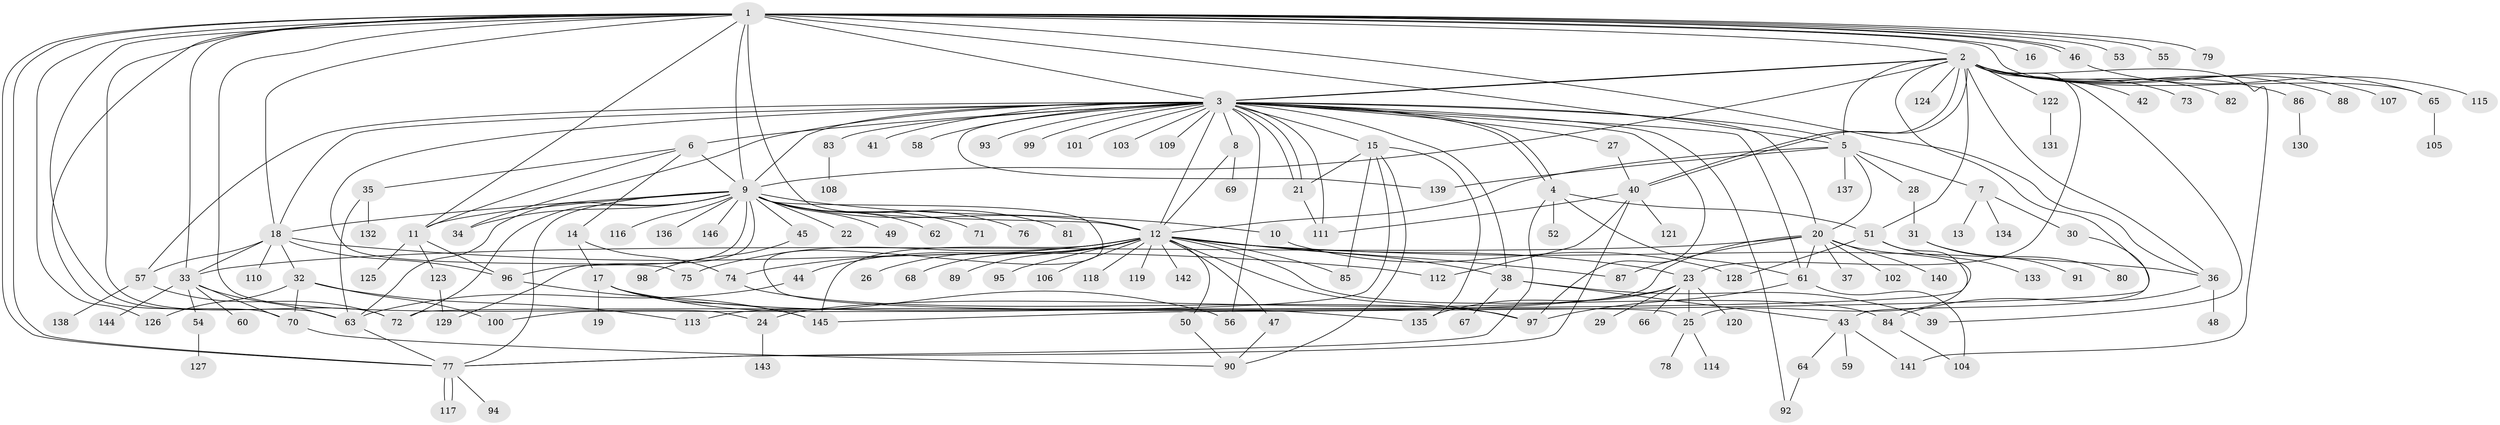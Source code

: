 // Generated by graph-tools (version 1.1) at 2025/26/03/09/25 03:26:00]
// undirected, 146 vertices, 230 edges
graph export_dot {
graph [start="1"]
  node [color=gray90,style=filled];
  1;
  2;
  3;
  4;
  5;
  6;
  7;
  8;
  9;
  10;
  11;
  12;
  13;
  14;
  15;
  16;
  17;
  18;
  19;
  20;
  21;
  22;
  23;
  24;
  25;
  26;
  27;
  28;
  29;
  30;
  31;
  32;
  33;
  34;
  35;
  36;
  37;
  38;
  39;
  40;
  41;
  42;
  43;
  44;
  45;
  46;
  47;
  48;
  49;
  50;
  51;
  52;
  53;
  54;
  55;
  56;
  57;
  58;
  59;
  60;
  61;
  62;
  63;
  64;
  65;
  66;
  67;
  68;
  69;
  70;
  71;
  72;
  73;
  74;
  75;
  76;
  77;
  78;
  79;
  80;
  81;
  82;
  83;
  84;
  85;
  86;
  87;
  88;
  89;
  90;
  91;
  92;
  93;
  94;
  95;
  96;
  97;
  98;
  99;
  100;
  101;
  102;
  103;
  104;
  105;
  106;
  107;
  108;
  109;
  110;
  111;
  112;
  113;
  114;
  115;
  116;
  117;
  118;
  119;
  120;
  121;
  122;
  123;
  124;
  125;
  126;
  127;
  128;
  129;
  130;
  131;
  132;
  133;
  134;
  135;
  136;
  137;
  138;
  139;
  140;
  141;
  142;
  143;
  144;
  145;
  146;
  1 -- 2;
  1 -- 3;
  1 -- 5;
  1 -- 9;
  1 -- 11;
  1 -- 12;
  1 -- 16;
  1 -- 18;
  1 -- 24;
  1 -- 33;
  1 -- 36;
  1 -- 46;
  1 -- 46;
  1 -- 53;
  1 -- 55;
  1 -- 63;
  1 -- 65;
  1 -- 70;
  1 -- 72;
  1 -- 77;
  1 -- 77;
  1 -- 79;
  1 -- 126;
  2 -- 3;
  2 -- 3;
  2 -- 5;
  2 -- 9;
  2 -- 23;
  2 -- 36;
  2 -- 39;
  2 -- 40;
  2 -- 40;
  2 -- 42;
  2 -- 51;
  2 -- 65;
  2 -- 73;
  2 -- 82;
  2 -- 86;
  2 -- 88;
  2 -- 107;
  2 -- 122;
  2 -- 124;
  2 -- 141;
  2 -- 145;
  3 -- 4;
  3 -- 4;
  3 -- 5;
  3 -- 6;
  3 -- 8;
  3 -- 9;
  3 -- 12;
  3 -- 15;
  3 -- 18;
  3 -- 20;
  3 -- 21;
  3 -- 21;
  3 -- 27;
  3 -- 34;
  3 -- 38;
  3 -- 41;
  3 -- 56;
  3 -- 57;
  3 -- 58;
  3 -- 61;
  3 -- 75;
  3 -- 83;
  3 -- 92;
  3 -- 93;
  3 -- 97;
  3 -- 99;
  3 -- 101;
  3 -- 103;
  3 -- 109;
  3 -- 111;
  3 -- 139;
  4 -- 51;
  4 -- 52;
  4 -- 61;
  4 -- 77;
  5 -- 7;
  5 -- 12;
  5 -- 20;
  5 -- 28;
  5 -- 137;
  5 -- 139;
  6 -- 9;
  6 -- 11;
  6 -- 14;
  6 -- 35;
  7 -- 13;
  7 -- 30;
  7 -- 134;
  8 -- 12;
  8 -- 69;
  9 -- 10;
  9 -- 11;
  9 -- 12;
  9 -- 18;
  9 -- 22;
  9 -- 25;
  9 -- 34;
  9 -- 45;
  9 -- 49;
  9 -- 62;
  9 -- 63;
  9 -- 71;
  9 -- 72;
  9 -- 76;
  9 -- 77;
  9 -- 81;
  9 -- 96;
  9 -- 116;
  9 -- 129;
  9 -- 136;
  9 -- 146;
  10 -- 128;
  11 -- 96;
  11 -- 123;
  11 -- 125;
  12 -- 23;
  12 -- 26;
  12 -- 36;
  12 -- 38;
  12 -- 44;
  12 -- 47;
  12 -- 50;
  12 -- 68;
  12 -- 74;
  12 -- 75;
  12 -- 84;
  12 -- 85;
  12 -- 87;
  12 -- 89;
  12 -- 95;
  12 -- 97;
  12 -- 106;
  12 -- 118;
  12 -- 119;
  12 -- 142;
  12 -- 145;
  14 -- 17;
  14 -- 74;
  15 -- 21;
  15 -- 85;
  15 -- 90;
  15 -- 100;
  15 -- 135;
  17 -- 19;
  17 -- 56;
  17 -- 135;
  17 -- 145;
  18 -- 32;
  18 -- 33;
  18 -- 57;
  18 -- 96;
  18 -- 110;
  18 -- 112;
  20 -- 25;
  20 -- 33;
  20 -- 37;
  20 -- 61;
  20 -- 87;
  20 -- 102;
  20 -- 113;
  20 -- 140;
  21 -- 111;
  23 -- 24;
  23 -- 25;
  23 -- 29;
  23 -- 66;
  23 -- 120;
  23 -- 135;
  24 -- 143;
  25 -- 78;
  25 -- 114;
  27 -- 40;
  28 -- 31;
  30 -- 43;
  31 -- 80;
  31 -- 91;
  32 -- 70;
  32 -- 100;
  32 -- 113;
  32 -- 126;
  33 -- 54;
  33 -- 60;
  33 -- 63;
  33 -- 70;
  33 -- 144;
  35 -- 63;
  35 -- 132;
  36 -- 48;
  36 -- 84;
  38 -- 39;
  38 -- 43;
  38 -- 67;
  40 -- 77;
  40 -- 111;
  40 -- 112;
  40 -- 121;
  43 -- 59;
  43 -- 64;
  43 -- 141;
  44 -- 63;
  45 -- 98;
  46 -- 115;
  47 -- 90;
  50 -- 90;
  51 -- 72;
  51 -- 128;
  51 -- 133;
  54 -- 127;
  57 -- 72;
  57 -- 138;
  61 -- 97;
  61 -- 104;
  63 -- 77;
  64 -- 92;
  65 -- 105;
  70 -- 90;
  74 -- 97;
  77 -- 94;
  77 -- 117;
  77 -- 117;
  83 -- 108;
  84 -- 104;
  86 -- 130;
  96 -- 145;
  122 -- 131;
  123 -- 129;
}
